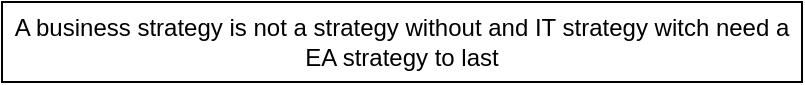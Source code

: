 <mxfile version="25.0.3">
  <diagram name="Page-1" id="Vc9D9HelR2tfczzi0lUu">
    <mxGraphModel dx="2314" dy="1106" grid="1" gridSize="10" guides="1" tooltips="1" connect="1" arrows="1" fold="1" page="1" pageScale="1" pageWidth="827" pageHeight="1169" math="0" shadow="0">
      <root>
        <mxCell id="0" />
        <mxCell id="1" parent="0" />
        <mxCell id="26mp382JNPEK_qJLQVzP-1" value="A business strategy is not a strategy without and IT strategy witch need a EA strategy to last" style="rounded=0;whiteSpace=wrap;html=1;" vertex="1" parent="1">
          <mxGeometry x="40" y="40" width="400" height="40" as="geometry" />
        </mxCell>
      </root>
    </mxGraphModel>
  </diagram>
</mxfile>

